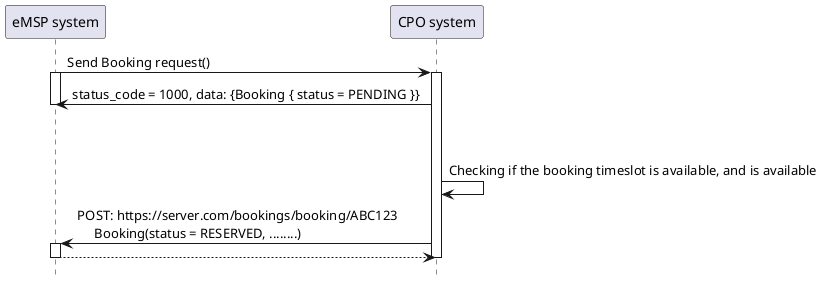 @startuml
hide footbox
participant "eMSP system" as MSP
participant "CPO system" as CPO

MSP -> CPO : Send Booking request()
activate MSP
activate CPO
CPO -> MSP : status_code = 1000, data: {Booking { status = PENDING }}
deactivate MSP
||45||
'note over CPO: Checking if the booking timeslot is available'
CPO -> CPO: Checking if the booking timeslot is available, and is available

CPO  ->  MSP:  POST: https://server.com/bookings/booking/ABC123\n     Booking(status = RESERVED, ........)
activate MSP
MSP --> CPO:
deactivate MSP
deactivate CPO
@enduml
